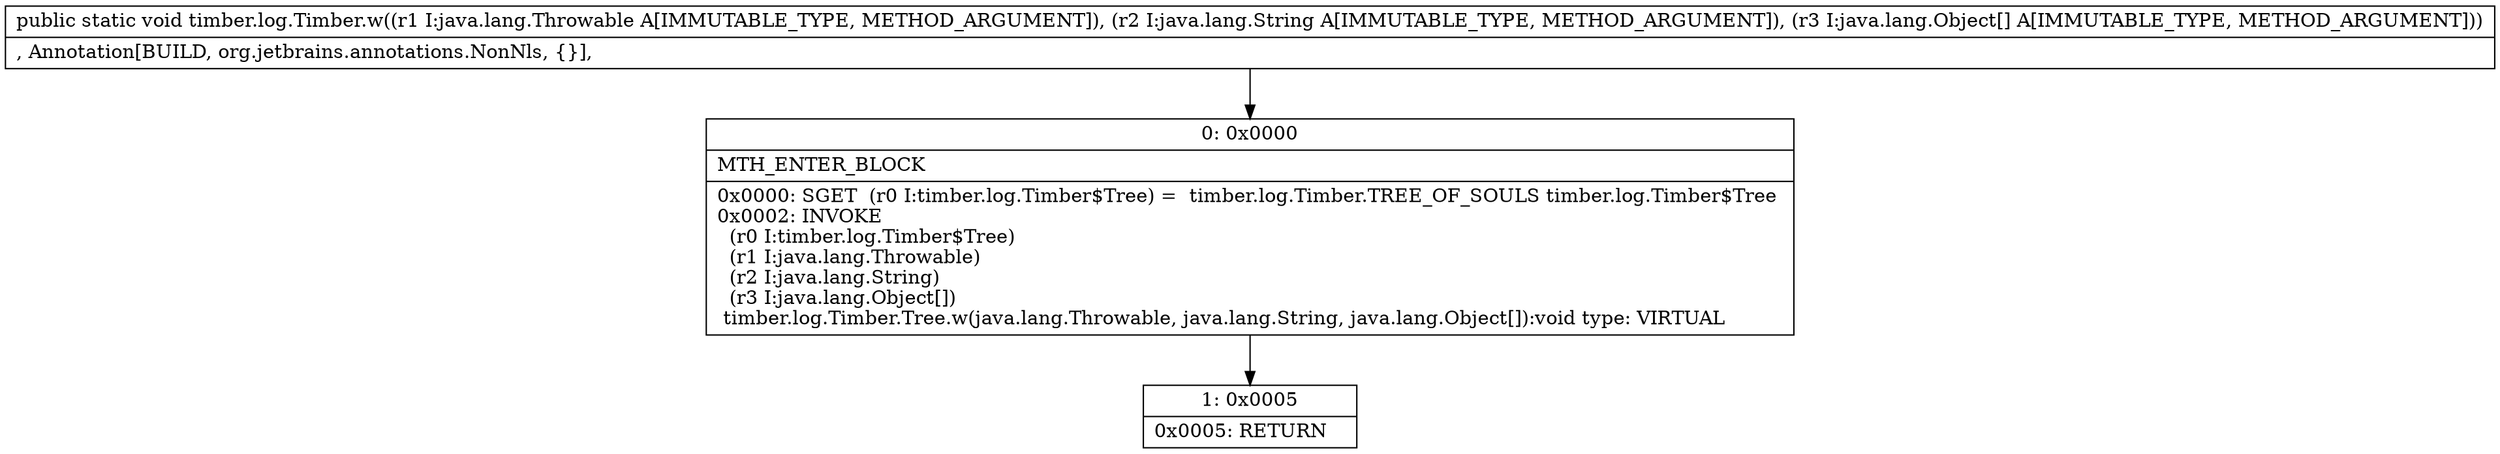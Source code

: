 digraph "CFG fortimber.log.Timber.w(Ljava\/lang\/Throwable;Ljava\/lang\/String;[Ljava\/lang\/Object;)V" {
Node_0 [shape=record,label="{0\:\ 0x0000|MTH_ENTER_BLOCK\l|0x0000: SGET  (r0 I:timber.log.Timber$Tree) =  timber.log.Timber.TREE_OF_SOULS timber.log.Timber$Tree \l0x0002: INVOKE  \l  (r0 I:timber.log.Timber$Tree)\l  (r1 I:java.lang.Throwable)\l  (r2 I:java.lang.String)\l  (r3 I:java.lang.Object[])\l timber.log.Timber.Tree.w(java.lang.Throwable, java.lang.String, java.lang.Object[]):void type: VIRTUAL \l}"];
Node_1 [shape=record,label="{1\:\ 0x0005|0x0005: RETURN   \l}"];
MethodNode[shape=record,label="{public static void timber.log.Timber.w((r1 I:java.lang.Throwable A[IMMUTABLE_TYPE, METHOD_ARGUMENT]), (r2 I:java.lang.String A[IMMUTABLE_TYPE, METHOD_ARGUMENT]), (r3 I:java.lang.Object[] A[IMMUTABLE_TYPE, METHOD_ARGUMENT]))  | , Annotation[BUILD, org.jetbrains.annotations.NonNls, \{\}], \l}"];
MethodNode -> Node_0;
Node_0 -> Node_1;
}

